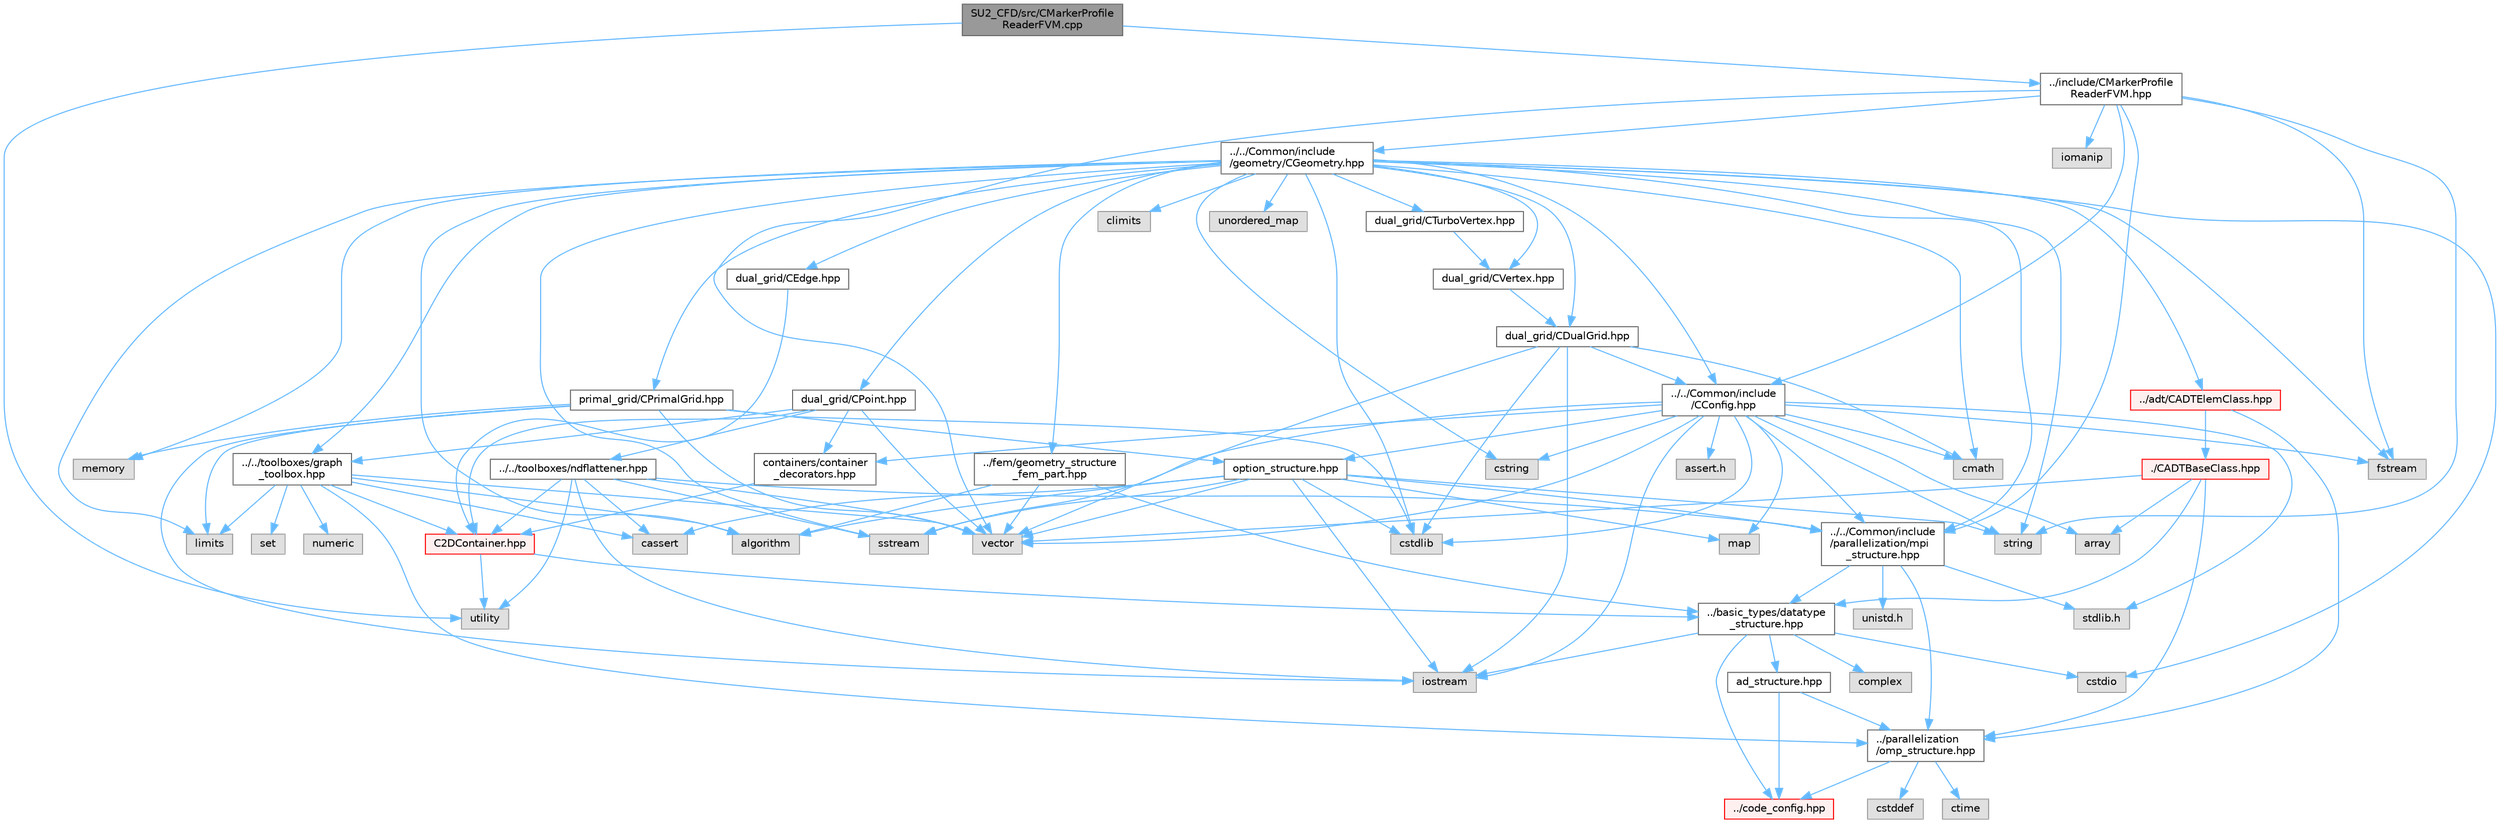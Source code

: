 digraph "SU2_CFD/src/CMarkerProfileReaderFVM.cpp"
{
 // LATEX_PDF_SIZE
  bgcolor="transparent";
  edge [fontname=Helvetica,fontsize=10,labelfontname=Helvetica,labelfontsize=10];
  node [fontname=Helvetica,fontsize=10,shape=box,height=0.2,width=0.4];
  Node1 [id="Node000001",label="SU2_CFD/src/CMarkerProfile\lReaderFVM.cpp",height=0.2,width=0.4,color="gray40", fillcolor="grey60", style="filled", fontcolor="black",tooltip="Class that handles the reading of marker profile files."];
  Node1 -> Node2 [id="edge1_Node000001_Node000002",color="steelblue1",style="solid",tooltip=" "];
  Node2 [id="Node000002",label="utility",height=0.2,width=0.4,color="grey60", fillcolor="#E0E0E0", style="filled",tooltip=" "];
  Node1 -> Node3 [id="edge2_Node000001_Node000003",color="steelblue1",style="solid",tooltip=" "];
  Node3 [id="Node000003",label="../include/CMarkerProfile\lReaderFVM.hpp",height=0.2,width=0.4,color="grey40", fillcolor="white", style="filled",URL="$CMarkerProfileReaderFVM_8hpp.html",tooltip="Header file for the class CMarkerProfileReaderFVM. The implementations are in the CMarkerProfileReade..."];
  Node3 -> Node4 [id="edge3_Node000003_Node000004",color="steelblue1",style="solid",tooltip=" "];
  Node4 [id="Node000004",label="fstream",height=0.2,width=0.4,color="grey60", fillcolor="#E0E0E0", style="filled",tooltip=" "];
  Node3 -> Node5 [id="edge4_Node000003_Node000005",color="steelblue1",style="solid",tooltip=" "];
  Node5 [id="Node000005",label="string",height=0.2,width=0.4,color="grey60", fillcolor="#E0E0E0", style="filled",tooltip=" "];
  Node3 -> Node6 [id="edge5_Node000003_Node000006",color="steelblue1",style="solid",tooltip=" "];
  Node6 [id="Node000006",label="vector",height=0.2,width=0.4,color="grey60", fillcolor="#E0E0E0", style="filled",tooltip=" "];
  Node3 -> Node7 [id="edge6_Node000003_Node000007",color="steelblue1",style="solid",tooltip=" "];
  Node7 [id="Node000007",label="iomanip",height=0.2,width=0.4,color="grey60", fillcolor="#E0E0E0", style="filled",tooltip=" "];
  Node3 -> Node8 [id="edge7_Node000003_Node000008",color="steelblue1",style="solid",tooltip=" "];
  Node8 [id="Node000008",label="../../Common/include\l/parallelization/mpi\l_structure.hpp",height=0.2,width=0.4,color="grey40", fillcolor="white", style="filled",URL="$mpi__structure_8hpp.html",tooltip="Headers of the mpi interface for generalized datatypes. The subroutines and functions are in the mpi_..."];
  Node8 -> Node9 [id="edge8_Node000008_Node000009",color="steelblue1",style="solid",tooltip=" "];
  Node9 [id="Node000009",label="stdlib.h",height=0.2,width=0.4,color="grey60", fillcolor="#E0E0E0", style="filled",tooltip=" "];
  Node8 -> Node10 [id="edge9_Node000008_Node000010",color="steelblue1",style="solid",tooltip=" "];
  Node10 [id="Node000010",label="../basic_types/datatype\l_structure.hpp",height=0.2,width=0.4,color="grey40", fillcolor="white", style="filled",URL="$datatype__structure_8hpp.html",tooltip="Headers for generalized datatypes, defines an interface for AD types."];
  Node10 -> Node11 [id="edge10_Node000010_Node000011",color="steelblue1",style="solid",tooltip=" "];
  Node11 [id="Node000011",label="iostream",height=0.2,width=0.4,color="grey60", fillcolor="#E0E0E0", style="filled",tooltip=" "];
  Node10 -> Node12 [id="edge11_Node000010_Node000012",color="steelblue1",style="solid",tooltip=" "];
  Node12 [id="Node000012",label="complex",height=0.2,width=0.4,color="grey60", fillcolor="#E0E0E0", style="filled",tooltip=" "];
  Node10 -> Node13 [id="edge12_Node000010_Node000013",color="steelblue1",style="solid",tooltip=" "];
  Node13 [id="Node000013",label="cstdio",height=0.2,width=0.4,color="grey60", fillcolor="#E0E0E0", style="filled",tooltip=" "];
  Node10 -> Node14 [id="edge13_Node000010_Node000014",color="steelblue1",style="solid",tooltip=" "];
  Node14 [id="Node000014",label="../code_config.hpp",height=0.2,width=0.4,color="red", fillcolor="#FFF0F0", style="filled",URL="$code__config_8hpp.html",tooltip="Header file for collecting common macros, definitions and type configurations."];
  Node10 -> Node16 [id="edge14_Node000010_Node000016",color="steelblue1",style="solid",tooltip=" "];
  Node16 [id="Node000016",label="ad_structure.hpp",height=0.2,width=0.4,color="grey40", fillcolor="white", style="filled",URL="$ad__structure_8hpp.html",tooltip="Main routines for the algorithmic differentiation (AD) structure."];
  Node16 -> Node14 [id="edge15_Node000016_Node000014",color="steelblue1",style="solid",tooltip=" "];
  Node16 -> Node17 [id="edge16_Node000016_Node000017",color="steelblue1",style="solid",tooltip=" "];
  Node17 [id="Node000017",label="../parallelization\l/omp_structure.hpp",height=0.2,width=0.4,color="grey40", fillcolor="white", style="filled",URL="$omp__structure_8hpp.html",tooltip="OpenMP interface header, provides compatibility functions if the code is built without OpenMP support..."];
  Node17 -> Node18 [id="edge17_Node000017_Node000018",color="steelblue1",style="solid",tooltip=" "];
  Node18 [id="Node000018",label="cstddef",height=0.2,width=0.4,color="grey60", fillcolor="#E0E0E0", style="filled",tooltip=" "];
  Node17 -> Node14 [id="edge18_Node000017_Node000014",color="steelblue1",style="solid",tooltip=" "];
  Node17 -> Node19 [id="edge19_Node000017_Node000019",color="steelblue1",style="solid",tooltip=" "];
  Node19 [id="Node000019",label="ctime",height=0.2,width=0.4,color="grey60", fillcolor="#E0E0E0", style="filled",tooltip=" "];
  Node8 -> Node20 [id="edge20_Node000008_Node000020",color="steelblue1",style="solid",tooltip=" "];
  Node20 [id="Node000020",label="unistd.h",height=0.2,width=0.4,color="grey60", fillcolor="#E0E0E0", style="filled",tooltip=" "];
  Node8 -> Node17 [id="edge21_Node000008_Node000017",color="steelblue1",style="solid",tooltip=" "];
  Node3 -> Node21 [id="edge22_Node000003_Node000021",color="steelblue1",style="solid",tooltip=" "];
  Node21 [id="Node000021",label="../../Common/include\l/CConfig.hpp",height=0.2,width=0.4,color="grey40", fillcolor="white", style="filled",URL="$CConfig_8hpp.html",tooltip="All the information about the definition of the physical problem. The subroutines and functions are i..."];
  Node21 -> Node8 [id="edge23_Node000021_Node000008",color="steelblue1",style="solid",tooltip=" "];
  Node21 -> Node11 [id="edge24_Node000021_Node000011",color="steelblue1",style="solid",tooltip=" "];
  Node21 -> Node22 [id="edge25_Node000021_Node000022",color="steelblue1",style="solid",tooltip=" "];
  Node22 [id="Node000022",label="cstdlib",height=0.2,width=0.4,color="grey60", fillcolor="#E0E0E0", style="filled",tooltip=" "];
  Node21 -> Node4 [id="edge26_Node000021_Node000004",color="steelblue1",style="solid",tooltip=" "];
  Node21 -> Node23 [id="edge27_Node000021_Node000023",color="steelblue1",style="solid",tooltip=" "];
  Node23 [id="Node000023",label="sstream",height=0.2,width=0.4,color="grey60", fillcolor="#E0E0E0", style="filled",tooltip=" "];
  Node21 -> Node5 [id="edge28_Node000021_Node000005",color="steelblue1",style="solid",tooltip=" "];
  Node21 -> Node24 [id="edge29_Node000021_Node000024",color="steelblue1",style="solid",tooltip=" "];
  Node24 [id="Node000024",label="cstring",height=0.2,width=0.4,color="grey60", fillcolor="#E0E0E0", style="filled",tooltip=" "];
  Node21 -> Node6 [id="edge30_Node000021_Node000006",color="steelblue1",style="solid",tooltip=" "];
  Node21 -> Node25 [id="edge31_Node000021_Node000025",color="steelblue1",style="solid",tooltip=" "];
  Node25 [id="Node000025",label="array",height=0.2,width=0.4,color="grey60", fillcolor="#E0E0E0", style="filled",tooltip=" "];
  Node21 -> Node9 [id="edge32_Node000021_Node000009",color="steelblue1",style="solid",tooltip=" "];
  Node21 -> Node26 [id="edge33_Node000021_Node000026",color="steelblue1",style="solid",tooltip=" "];
  Node26 [id="Node000026",label="cmath",height=0.2,width=0.4,color="grey60", fillcolor="#E0E0E0", style="filled",tooltip=" "];
  Node21 -> Node27 [id="edge34_Node000021_Node000027",color="steelblue1",style="solid",tooltip=" "];
  Node27 [id="Node000027",label="map",height=0.2,width=0.4,color="grey60", fillcolor="#E0E0E0", style="filled",tooltip=" "];
  Node21 -> Node28 [id="edge35_Node000021_Node000028",color="steelblue1",style="solid",tooltip=" "];
  Node28 [id="Node000028",label="assert.h",height=0.2,width=0.4,color="grey60", fillcolor="#E0E0E0", style="filled",tooltip=" "];
  Node21 -> Node29 [id="edge36_Node000021_Node000029",color="steelblue1",style="solid",tooltip=" "];
  Node29 [id="Node000029",label="option_structure.hpp",height=0.2,width=0.4,color="grey40", fillcolor="white", style="filled",URL="$option__structure_8hpp.html",tooltip="Defines classes for referencing options for easy input in CConfig."];
  Node29 -> Node8 [id="edge37_Node000029_Node000008",color="steelblue1",style="solid",tooltip=" "];
  Node29 -> Node11 [id="edge38_Node000029_Node000011",color="steelblue1",style="solid",tooltip=" "];
  Node29 -> Node23 [id="edge39_Node000029_Node000023",color="steelblue1",style="solid",tooltip=" "];
  Node29 -> Node5 [id="edge40_Node000029_Node000005",color="steelblue1",style="solid",tooltip=" "];
  Node29 -> Node6 [id="edge41_Node000029_Node000006",color="steelblue1",style="solid",tooltip=" "];
  Node29 -> Node27 [id="edge42_Node000029_Node000027",color="steelblue1",style="solid",tooltip=" "];
  Node29 -> Node22 [id="edge43_Node000029_Node000022",color="steelblue1",style="solid",tooltip=" "];
  Node29 -> Node30 [id="edge44_Node000029_Node000030",color="steelblue1",style="solid",tooltip=" "];
  Node30 [id="Node000030",label="algorithm",height=0.2,width=0.4,color="grey60", fillcolor="#E0E0E0", style="filled",tooltip=" "];
  Node29 -> Node31 [id="edge45_Node000029_Node000031",color="steelblue1",style="solid",tooltip=" "];
  Node31 [id="Node000031",label="cassert",height=0.2,width=0.4,color="grey60", fillcolor="#E0E0E0", style="filled",tooltip=" "];
  Node21 -> Node32 [id="edge46_Node000021_Node000032",color="steelblue1",style="solid",tooltip=" "];
  Node32 [id="Node000032",label="containers/container\l_decorators.hpp",height=0.2,width=0.4,color="grey40", fillcolor="white", style="filled",URL="$container__decorators_8hpp.html",tooltip="Collection of small classes that decorate C2DContainer to augment its functionality,..."];
  Node32 -> Node33 [id="edge47_Node000032_Node000033",color="steelblue1",style="solid",tooltip=" "];
  Node33 [id="Node000033",label="C2DContainer.hpp",height=0.2,width=0.4,color="red", fillcolor="#FFF0F0", style="filled",URL="$C2DContainer_8hpp.html",tooltip="A templated vector/matrix object."];
  Node33 -> Node10 [id="edge48_Node000033_Node000010",color="steelblue1",style="solid",tooltip=" "];
  Node33 -> Node2 [id="edge49_Node000033_Node000002",color="steelblue1",style="solid",tooltip=" "];
  Node3 -> Node41 [id="edge50_Node000003_Node000041",color="steelblue1",style="solid",tooltip=" "];
  Node41 [id="Node000041",label="../../Common/include\l/geometry/CGeometry.hpp",height=0.2,width=0.4,color="grey40", fillcolor="white", style="filled",URL="$CGeometry_8hpp.html",tooltip="Headers of the main subroutines for creating the geometrical structure. The subroutines and functions..."];
  Node41 -> Node42 [id="edge51_Node000041_Node000042",color="steelblue1",style="solid",tooltip=" "];
  Node42 [id="Node000042",label="limits",height=0.2,width=0.4,color="grey60", fillcolor="#E0E0E0", style="filled",tooltip=" "];
  Node41 -> Node8 [id="edge52_Node000041_Node000008",color="steelblue1",style="solid",tooltip=" "];
  Node41 -> Node5 [id="edge53_Node000041_Node000005",color="steelblue1",style="solid",tooltip=" "];
  Node41 -> Node4 [id="edge54_Node000041_Node000004",color="steelblue1",style="solid",tooltip=" "];
  Node41 -> Node23 [id="edge55_Node000041_Node000023",color="steelblue1",style="solid",tooltip=" "];
  Node41 -> Node26 [id="edge56_Node000041_Node000026",color="steelblue1",style="solid",tooltip=" "];
  Node41 -> Node30 [id="edge57_Node000041_Node000030",color="steelblue1",style="solid",tooltip=" "];
  Node41 -> Node24 [id="edge58_Node000041_Node000024",color="steelblue1",style="solid",tooltip=" "];
  Node41 -> Node13 [id="edge59_Node000041_Node000013",color="steelblue1",style="solid",tooltip=" "];
  Node41 -> Node22 [id="edge60_Node000041_Node000022",color="steelblue1",style="solid",tooltip=" "];
  Node41 -> Node43 [id="edge61_Node000041_Node000043",color="steelblue1",style="solid",tooltip=" "];
  Node43 [id="Node000043",label="climits",height=0.2,width=0.4,color="grey60", fillcolor="#E0E0E0", style="filled",tooltip=" "];
  Node41 -> Node44 [id="edge62_Node000041_Node000044",color="steelblue1",style="solid",tooltip=" "];
  Node44 [id="Node000044",label="memory",height=0.2,width=0.4,color="grey60", fillcolor="#E0E0E0", style="filled",tooltip=" "];
  Node41 -> Node45 [id="edge63_Node000041_Node000045",color="steelblue1",style="solid",tooltip=" "];
  Node45 [id="Node000045",label="unordered_map",height=0.2,width=0.4,color="grey60", fillcolor="#E0E0E0", style="filled",tooltip=" "];
  Node41 -> Node46 [id="edge64_Node000041_Node000046",color="steelblue1",style="solid",tooltip=" "];
  Node46 [id="Node000046",label="primal_grid/CPrimalGrid.hpp",height=0.2,width=0.4,color="grey40", fillcolor="white", style="filled",URL="$CPrimalGrid_8hpp.html",tooltip="Headers of the main subroutines for storing the primal grid structure. The subroutines and functions ..."];
  Node46 -> Node11 [id="edge65_Node000046_Node000011",color="steelblue1",style="solid",tooltip=" "];
  Node46 -> Node6 [id="edge66_Node000046_Node000006",color="steelblue1",style="solid",tooltip=" "];
  Node46 -> Node42 [id="edge67_Node000046_Node000042",color="steelblue1",style="solid",tooltip=" "];
  Node46 -> Node22 [id="edge68_Node000046_Node000022",color="steelblue1",style="solid",tooltip=" "];
  Node46 -> Node44 [id="edge69_Node000046_Node000044",color="steelblue1",style="solid",tooltip=" "];
  Node46 -> Node29 [id="edge70_Node000046_Node000029",color="steelblue1",style="solid",tooltip=" "];
  Node41 -> Node47 [id="edge71_Node000041_Node000047",color="steelblue1",style="solid",tooltip=" "];
  Node47 [id="Node000047",label="dual_grid/CDualGrid.hpp",height=0.2,width=0.4,color="grey40", fillcolor="white", style="filled",URL="$CDualGrid_8hpp.html",tooltip="Headers of the main subroutines for doing the complete dual grid structure. The subroutines and funct..."];
  Node47 -> Node26 [id="edge72_Node000047_Node000026",color="steelblue1",style="solid",tooltip=" "];
  Node47 -> Node11 [id="edge73_Node000047_Node000011",color="steelblue1",style="solid",tooltip=" "];
  Node47 -> Node22 [id="edge74_Node000047_Node000022",color="steelblue1",style="solid",tooltip=" "];
  Node47 -> Node6 [id="edge75_Node000047_Node000006",color="steelblue1",style="solid",tooltip=" "];
  Node47 -> Node21 [id="edge76_Node000047_Node000021",color="steelblue1",style="solid",tooltip=" "];
  Node41 -> Node48 [id="edge77_Node000041_Node000048",color="steelblue1",style="solid",tooltip=" "];
  Node48 [id="Node000048",label="dual_grid/CPoint.hpp",height=0.2,width=0.4,color="grey40", fillcolor="white", style="filled",URL="$CPoint_8hpp.html",tooltip="Declaration of the point class that stores geometric and adjacency information for dual control volum..."];
  Node48 -> Node33 [id="edge78_Node000048_Node000033",color="steelblue1",style="solid",tooltip=" "];
  Node48 -> Node32 [id="edge79_Node000048_Node000032",color="steelblue1",style="solid",tooltip=" "];
  Node48 -> Node49 [id="edge80_Node000048_Node000049",color="steelblue1",style="solid",tooltip=" "];
  Node49 [id="Node000049",label="../../toolboxes/graph\l_toolbox.hpp",height=0.2,width=0.4,color="grey40", fillcolor="white", style="filled",URL="$graph__toolbox_8hpp.html",tooltip="Functions and classes to build/represent sparse graphs or sparse patterns."];
  Node49 -> Node33 [id="edge81_Node000049_Node000033",color="steelblue1",style="solid",tooltip=" "];
  Node49 -> Node17 [id="edge82_Node000049_Node000017",color="steelblue1",style="solid",tooltip=" "];
  Node49 -> Node50 [id="edge83_Node000049_Node000050",color="steelblue1",style="solid",tooltip=" "];
  Node50 [id="Node000050",label="set",height=0.2,width=0.4,color="grey60", fillcolor="#E0E0E0", style="filled",tooltip=" "];
  Node49 -> Node6 [id="edge84_Node000049_Node000006",color="steelblue1",style="solid",tooltip=" "];
  Node49 -> Node42 [id="edge85_Node000049_Node000042",color="steelblue1",style="solid",tooltip=" "];
  Node49 -> Node31 [id="edge86_Node000049_Node000031",color="steelblue1",style="solid",tooltip=" "];
  Node49 -> Node30 [id="edge87_Node000049_Node000030",color="steelblue1",style="solid",tooltip=" "];
  Node49 -> Node51 [id="edge88_Node000049_Node000051",color="steelblue1",style="solid",tooltip=" "];
  Node51 [id="Node000051",label="numeric",height=0.2,width=0.4,color="grey60", fillcolor="#E0E0E0", style="filled",tooltip=" "];
  Node48 -> Node6 [id="edge89_Node000048_Node000006",color="steelblue1",style="solid",tooltip=" "];
  Node48 -> Node52 [id="edge90_Node000048_Node000052",color="steelblue1",style="solid",tooltip=" "];
  Node52 [id="Node000052",label="../../toolboxes/ndflattener.hpp",height=0.2,width=0.4,color="grey40", fillcolor="white", style="filled",URL="$ndflattener_8hpp.html",tooltip="Flatten pointer-to-pointer-... arrays for MPI communication."];
  Node52 -> Node31 [id="edge91_Node000052_Node000031",color="steelblue1",style="solid",tooltip=" "];
  Node52 -> Node11 [id="edge92_Node000052_Node000011",color="steelblue1",style="solid",tooltip=" "];
  Node52 -> Node23 [id="edge93_Node000052_Node000023",color="steelblue1",style="solid",tooltip=" "];
  Node52 -> Node2 [id="edge94_Node000052_Node000002",color="steelblue1",style="solid",tooltip=" "];
  Node52 -> Node6 [id="edge95_Node000052_Node000006",color="steelblue1",style="solid",tooltip=" "];
  Node52 -> Node33 [id="edge96_Node000052_Node000033",color="steelblue1",style="solid",tooltip=" "];
  Node52 -> Node8 [id="edge97_Node000052_Node000008",color="steelblue1",style="solid",tooltip=" "];
  Node41 -> Node53 [id="edge98_Node000041_Node000053",color="steelblue1",style="solid",tooltip=" "];
  Node53 [id="Node000053",label="dual_grid/CEdge.hpp",height=0.2,width=0.4,color="grey40", fillcolor="white", style="filled",URL="$CEdge_8hpp.html",tooltip="Declaration of the edge class CEdge.cpp file."];
  Node53 -> Node33 [id="edge99_Node000053_Node000033",color="steelblue1",style="solid",tooltip=" "];
  Node41 -> Node54 [id="edge100_Node000041_Node000054",color="steelblue1",style="solid",tooltip=" "];
  Node54 [id="Node000054",label="dual_grid/CVertex.hpp",height=0.2,width=0.4,color="grey40", fillcolor="white", style="filled",URL="$CVertex_8hpp.html",tooltip="Headers of the main subroutines for doing the complete dual grid structure. The subroutines and funct..."];
  Node54 -> Node47 [id="edge101_Node000054_Node000047",color="steelblue1",style="solid",tooltip=" "];
  Node41 -> Node55 [id="edge102_Node000041_Node000055",color="steelblue1",style="solid",tooltip=" "];
  Node55 [id="Node000055",label="dual_grid/CTurboVertex.hpp",height=0.2,width=0.4,color="grey40", fillcolor="white", style="filled",URL="$CTurboVertex_8hpp.html",tooltip="Headers of the main subroutines for doing the complete dual grid structure. The subroutines and funct..."];
  Node55 -> Node54 [id="edge103_Node000055_Node000054",color="steelblue1",style="solid",tooltip=" "];
  Node41 -> Node21 [id="edge104_Node000041_Node000021",color="steelblue1",style="solid",tooltip=" "];
  Node41 -> Node56 [id="edge105_Node000041_Node000056",color="steelblue1",style="solid",tooltip=" "];
  Node56 [id="Node000056",label="../fem/geometry_structure\l_fem_part.hpp",height=0.2,width=0.4,color="grey40", fillcolor="white", style="filled",URL="$geometry__structure__fem__part_8hpp.html",tooltip="Helper classes for the Fluid FEM solver."];
  Node56 -> Node10 [id="edge106_Node000056_Node000010",color="steelblue1",style="solid",tooltip=" "];
  Node56 -> Node6 [id="edge107_Node000056_Node000006",color="steelblue1",style="solid",tooltip=" "];
  Node56 -> Node30 [id="edge108_Node000056_Node000030",color="steelblue1",style="solid",tooltip=" "];
  Node41 -> Node49 [id="edge109_Node000041_Node000049",color="steelblue1",style="solid",tooltip=" "];
  Node41 -> Node57 [id="edge110_Node000041_Node000057",color="steelblue1",style="solid",tooltip=" "];
  Node57 [id="Node000057",label="../adt/CADTElemClass.hpp",height=0.2,width=0.4,color="red", fillcolor="#FFF0F0", style="filled",URL="$CADTElemClass_8hpp.html",tooltip="Class for storing an ADT of (linear) elements in an arbitrary number of dimensions."];
  Node57 -> Node58 [id="edge111_Node000057_Node000058",color="steelblue1",style="solid",tooltip=" "];
  Node58 [id="Node000058",label="./CADTBaseClass.hpp",height=0.2,width=0.4,color="red", fillcolor="#FFF0F0", style="filled",URL="$CADTBaseClass_8hpp.html",tooltip="Base class for storing an ADT in an arbitrary number of dimensions."];
  Node58 -> Node6 [id="edge112_Node000058_Node000006",color="steelblue1",style="solid",tooltip=" "];
  Node58 -> Node25 [id="edge113_Node000058_Node000025",color="steelblue1",style="solid",tooltip=" "];
  Node58 -> Node10 [id="edge114_Node000058_Node000010",color="steelblue1",style="solid",tooltip=" "];
  Node58 -> Node17 [id="edge115_Node000058_Node000017",color="steelblue1",style="solid",tooltip=" "];
  Node57 -> Node17 [id="edge116_Node000057_Node000017",color="steelblue1",style="solid",tooltip=" "];
}
